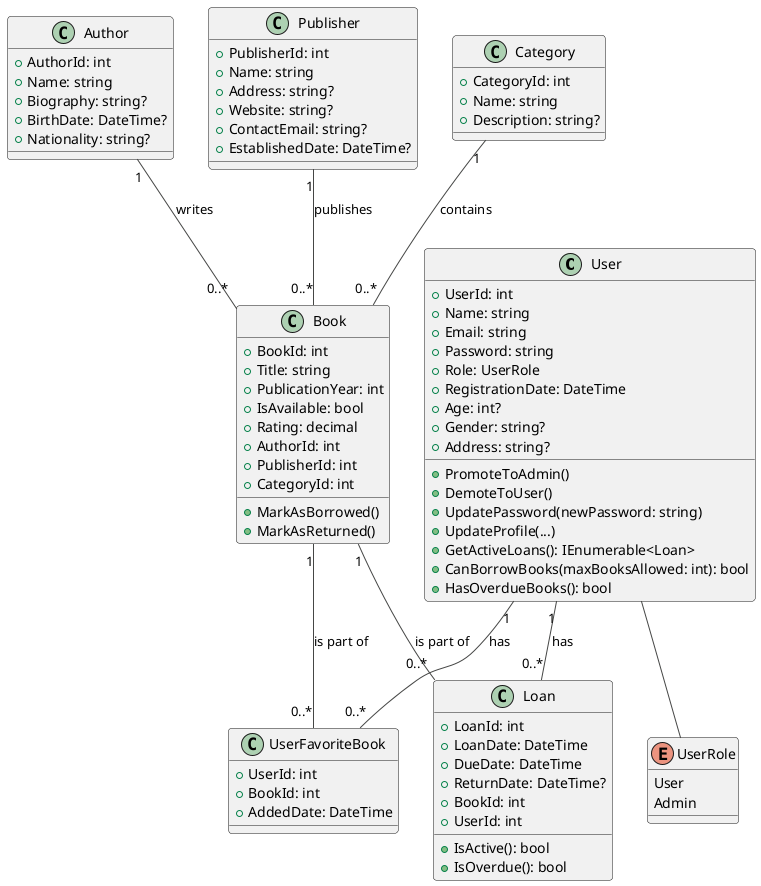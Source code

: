 @startuml Class Diagram

!theme vibrant

' Entities
class User {
  +UserId: int
  +Name: string
  +Email: string
  +Password: string
  +Role: UserRole
  +RegistrationDate: DateTime
  +Age: int?
  +Gender: string?
  +Address: string?
  +PromoteToAdmin()
  +DemoteToUser()
  +UpdatePassword(newPassword: string)
  +UpdateProfile(...)
  +GetActiveLoans(): IEnumerable<Loan>
  +CanBorrowBooks(maxBooksAllowed: int): bool
  +HasOverdueBooks(): bool
}

class Book {
  +BookId: int
  +Title: string
  +PublicationYear: int
  +IsAvailable: bool
  +Rating: decimal
  +AuthorId: int
  +PublisherId: int
  +CategoryId: int
  +MarkAsBorrowed()
  +MarkAsReturned()
}

class Author {
  +AuthorId: int
  +Name: string
  +Biography: string?
  +BirthDate: DateTime?
  +Nationality: string?
}

class Publisher {
  +PublisherId: int
  +Name: string
  +Address: string?
  +Website: string?
  +ContactEmail: string?
  +EstablishedDate: DateTime?
}

class Category {
  +CategoryId: int
  +Name: string
  +Description: string?
}

class Loan {
  +LoanId: int
  +LoanDate: DateTime
  +DueDate: DateTime
  +ReturnDate: DateTime?
  +BookId: int
  +UserId: int
  +IsActive(): bool
  +IsOverdue(): bool
}

class UserFavoriteBook {
  +UserId: int
  +BookId: int
  +AddedDate: DateTime
}

enum UserRole {
  User
  Admin
}

' Relationships
User "1" -- "0..*" Loan : has
Book "1" -- "0..*" Loan : is part of

Author "1" -- "0..*" Book : writes
Publisher "1" -- "0..*" Book : publishes
Category "1" -- "0..*" Book : contains

User "1" -- "0..*" UserFavoriteBook : has
Book "1" -- "0..*" UserFavoriteBook : is part of

User -- UserRole

@enduml
